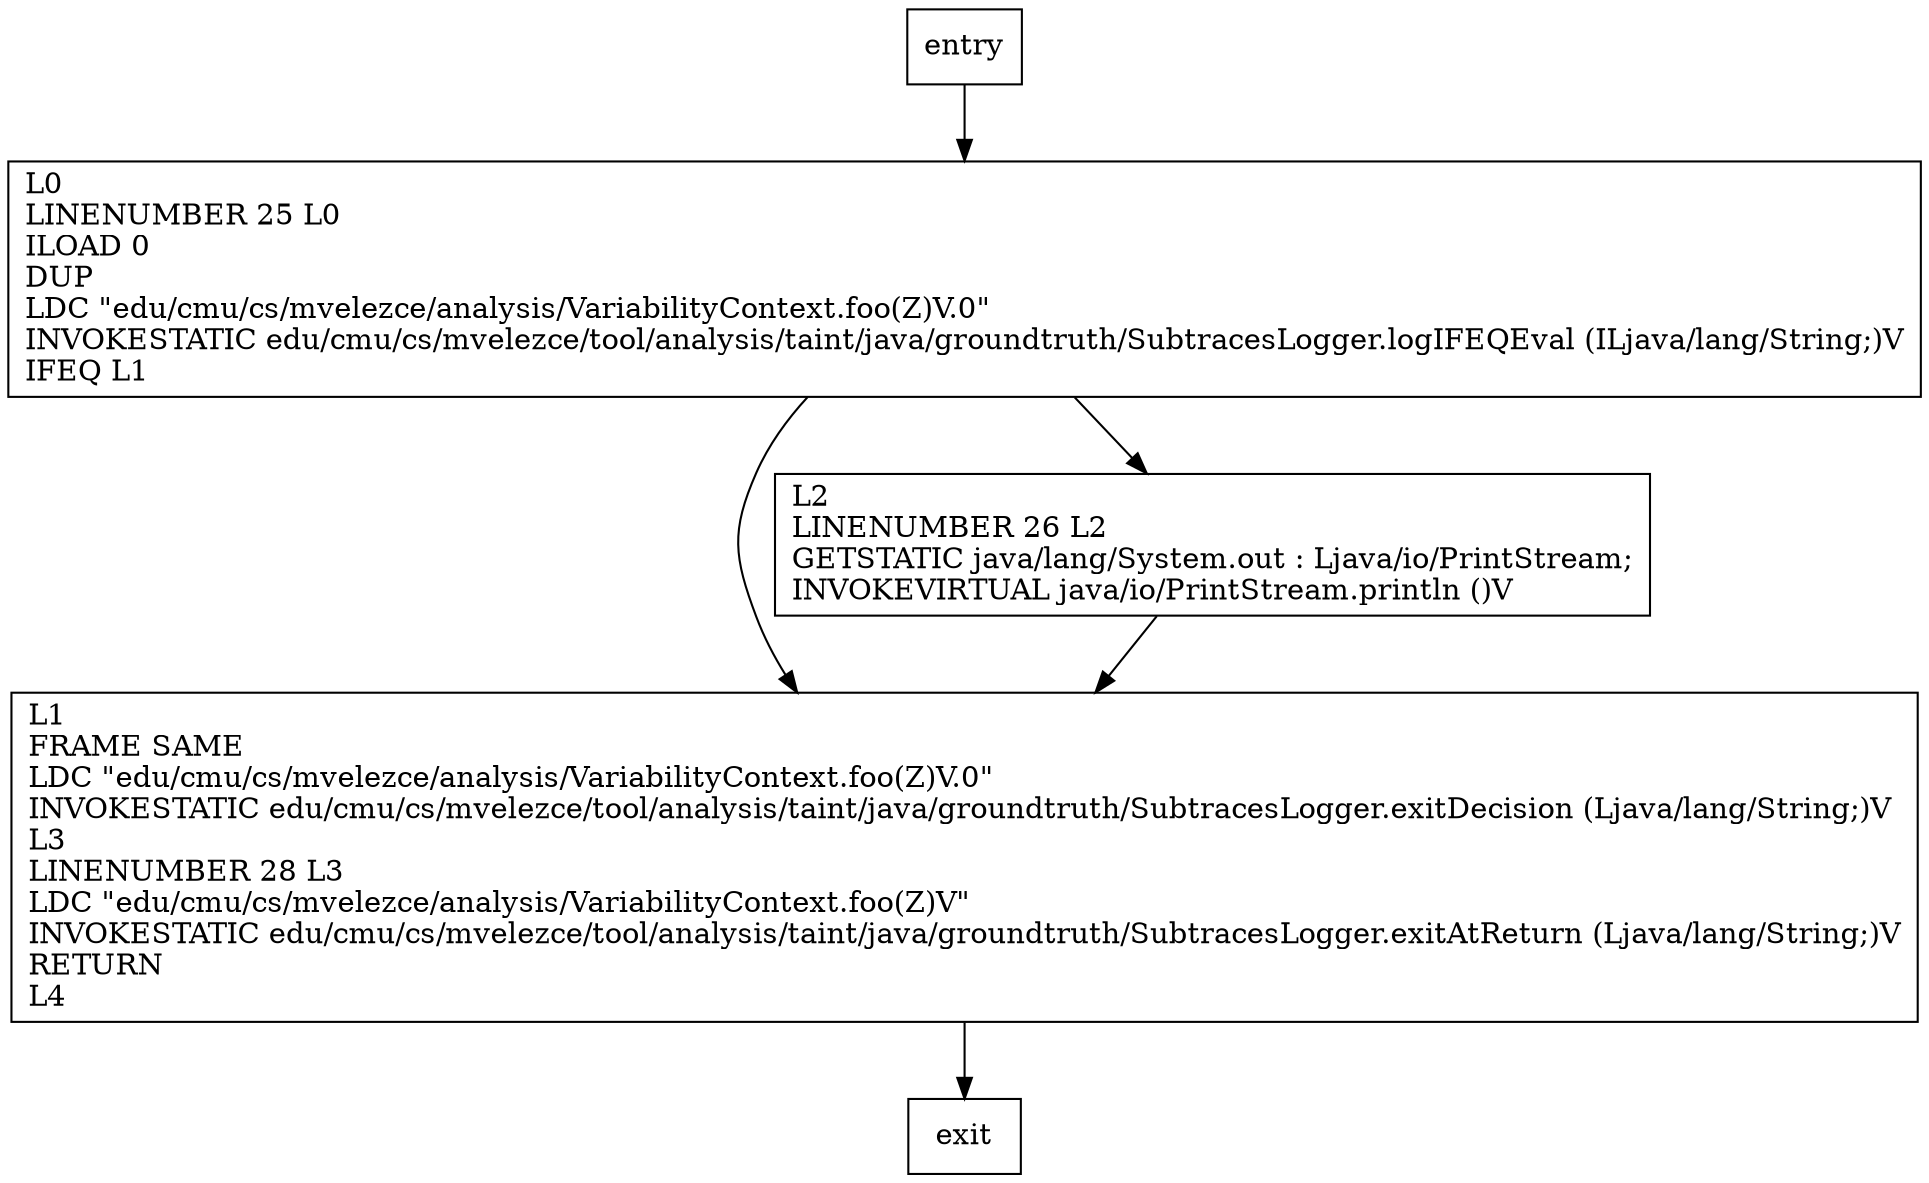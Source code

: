 digraph foo {
node [shape=record];
1030068429 [label="L1\lFRAME SAME\lLDC \"edu/cmu/cs/mvelezce/analysis/VariabilityContext.foo(Z)V.0\"\lINVOKESTATIC edu/cmu/cs/mvelezce/tool/analysis/taint/java/groundtruth/SubtracesLogger.exitDecision (Ljava/lang/String;)V\lL3\lLINENUMBER 28 L3\lLDC \"edu/cmu/cs/mvelezce/analysis/VariabilityContext.foo(Z)V\"\lINVOKESTATIC edu/cmu/cs/mvelezce/tool/analysis/taint/java/groundtruth/SubtracesLogger.exitAtReturn (Ljava/lang/String;)V\lRETURN\lL4\l"];
1175211609 [label="L2\lLINENUMBER 26 L2\lGETSTATIC java/lang/System.out : Ljava/io/PrintStream;\lINVOKEVIRTUAL java/io/PrintStream.println ()V\l"];
1905824639 [label="L0\lLINENUMBER 25 L0\lILOAD 0\lDUP\lLDC \"edu/cmu/cs/mvelezce/analysis/VariabilityContext.foo(Z)V.0\"\lINVOKESTATIC edu/cmu/cs/mvelezce/tool/analysis/taint/java/groundtruth/SubtracesLogger.logIFEQEval (ILjava/lang/String;)V\lIFEQ L1\l"];
entry;
exit;
entry -> 1905824639;
1030068429 -> exit;
1175211609 -> 1030068429;
1905824639 -> 1030068429;
1905824639 -> 1175211609;
}
